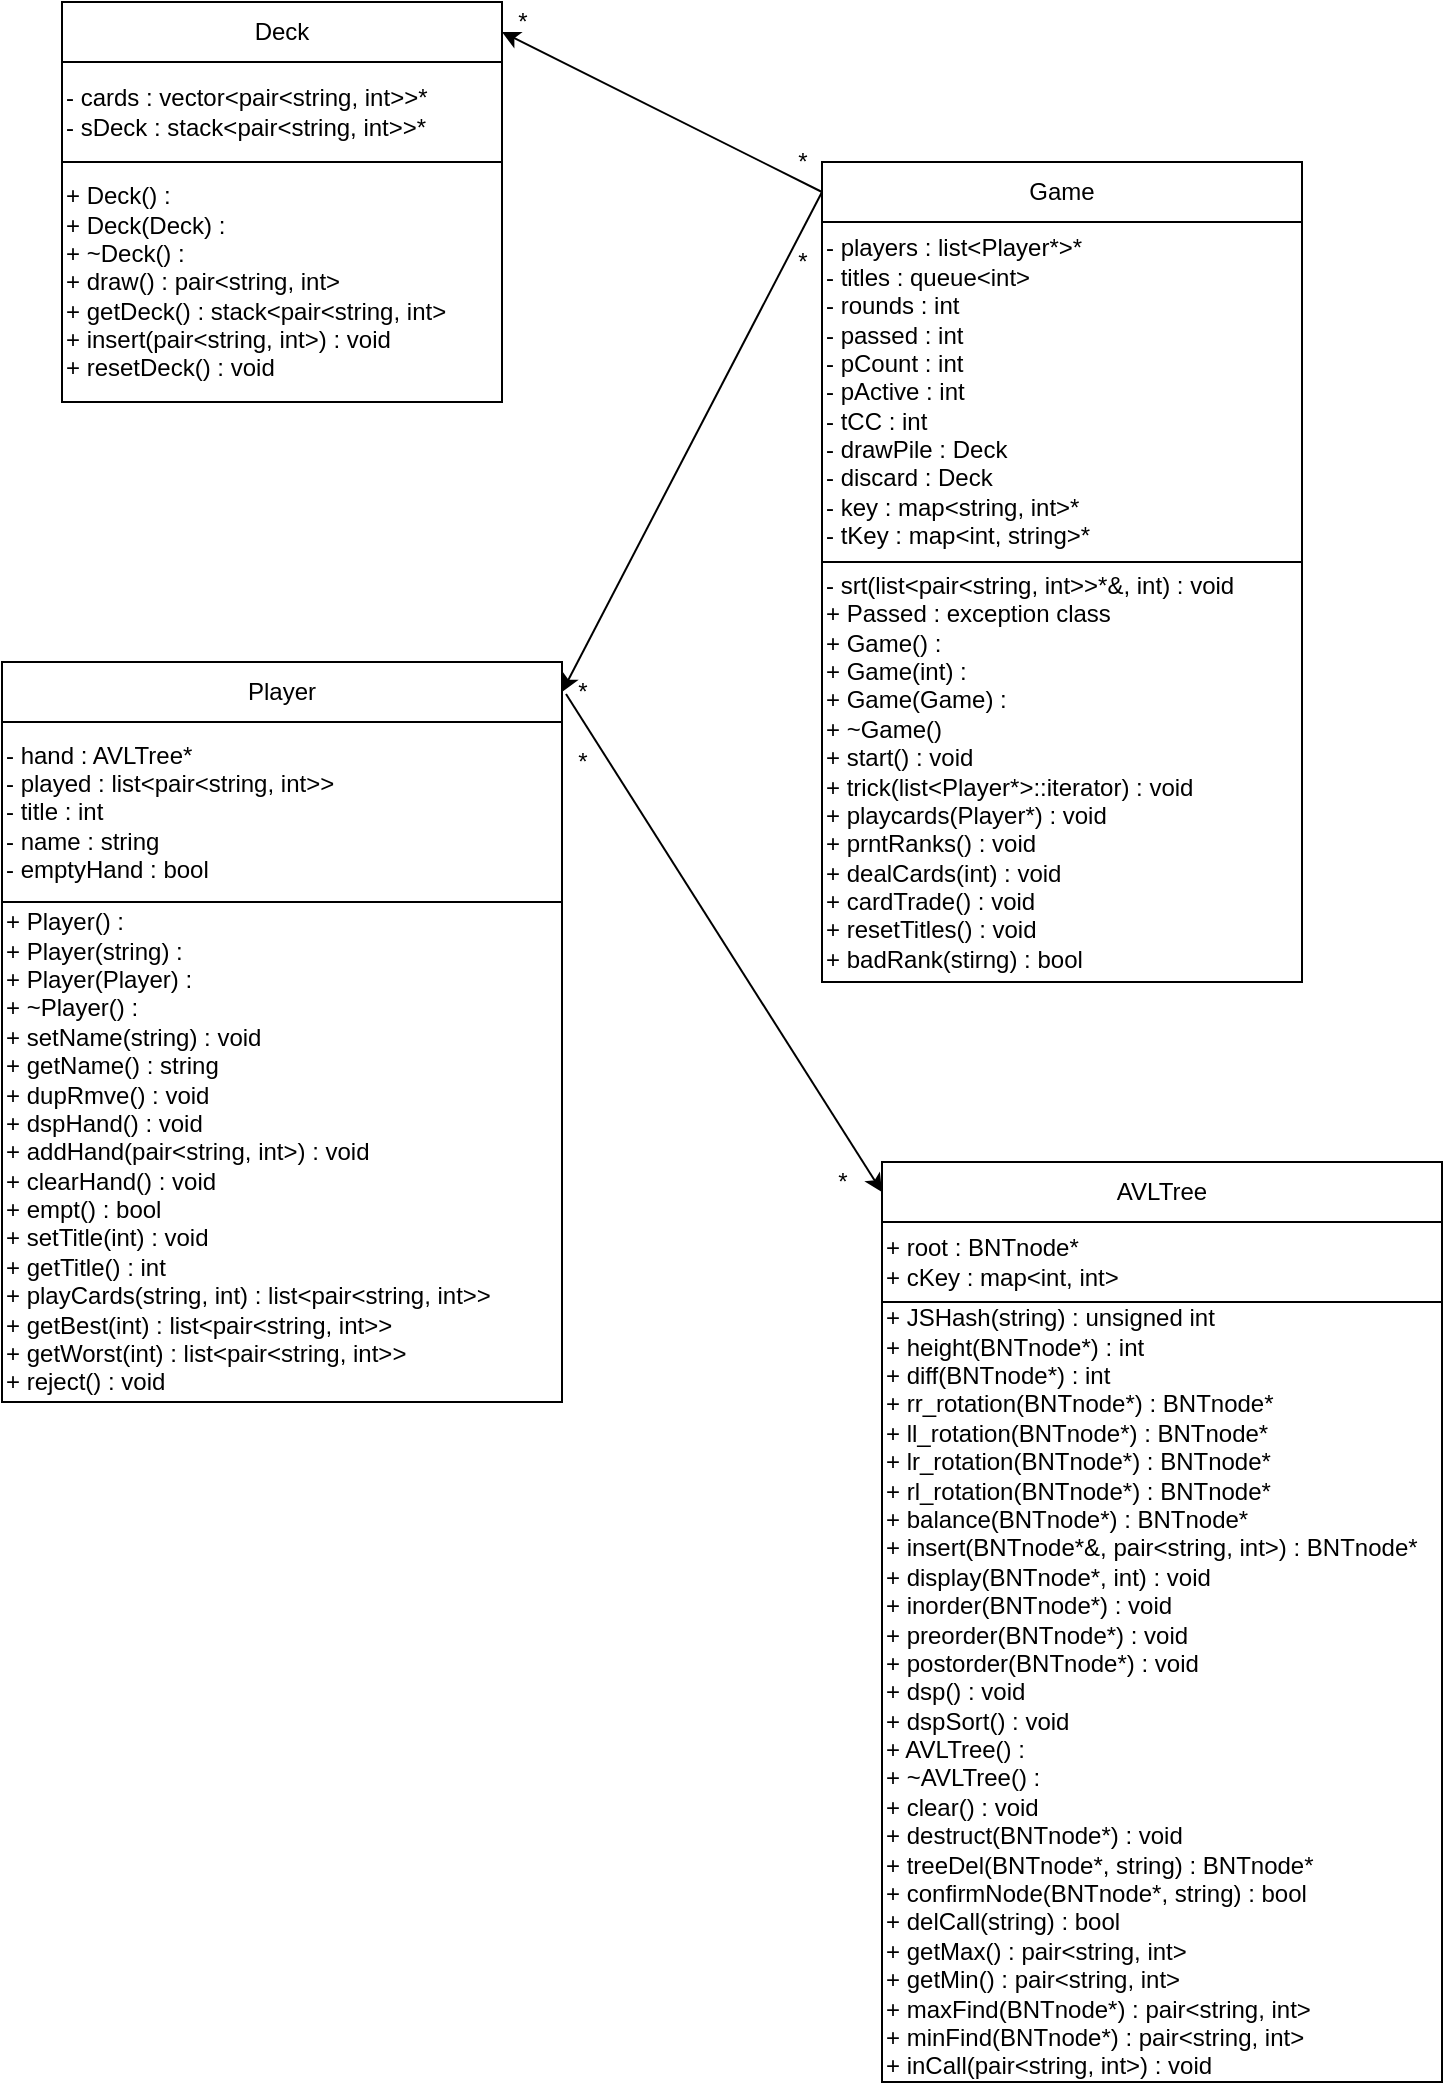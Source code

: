 <mxfile version="14.7.6" type="device"><diagram id="C5RBs43oDa-KdzZeNtuy" name="Page-1"><mxGraphModel dx="2062" dy="705" grid="1" gridSize="10" guides="1" tooltips="1" connect="1" arrows="1" fold="1" page="1" pageScale="1" pageWidth="827" pageHeight="1169" math="0" shadow="0"><root><mxCell id="WIyWlLk6GJQsqaUBKTNV-0"/><mxCell id="WIyWlLk6GJQsqaUBKTNV-1" parent="WIyWlLk6GJQsqaUBKTNV-0"/><mxCell id="kytIcGRTiQnTCXNJXXok-0" value="Deck" style="rounded=0;whiteSpace=wrap;html=1;" parent="WIyWlLk6GJQsqaUBKTNV-1" vertex="1"><mxGeometry x="80" y="40" width="220" height="30" as="geometry"/></mxCell><mxCell id="kytIcGRTiQnTCXNJXXok-1" value="- cards : vector&amp;lt;pair&amp;lt;string, int&amp;gt;&amp;gt;*&lt;br&gt;- sDeck : stack&amp;lt;pair&amp;lt;string, int&amp;gt;&amp;gt;*" style="rounded=0;whiteSpace=wrap;html=1;align=left;" parent="WIyWlLk6GJQsqaUBKTNV-1" vertex="1"><mxGeometry x="80" y="70" width="220" height="50" as="geometry"/></mxCell><mxCell id="kytIcGRTiQnTCXNJXXok-2" value="+ Deck() :&lt;br&gt;+ Deck(Deck) :&lt;br&gt;+ ~Deck() :&lt;br&gt;+ draw() : pair&amp;lt;string, int&amp;gt;&lt;br&gt;+ getDeck() : stack&amp;lt;pair&amp;lt;string, int&amp;gt;&lt;br&gt;+ insert(pair&amp;lt;string, int&amp;gt;) : void&lt;br&gt;+ resetDeck() : void" style="rounded=0;whiteSpace=wrap;html=1;align=left;" parent="WIyWlLk6GJQsqaUBKTNV-1" vertex="1"><mxGeometry x="80" y="120" width="220" height="120" as="geometry"/></mxCell><mxCell id="kytIcGRTiQnTCXNJXXok-3" value="Player" style="rounded=0;whiteSpace=wrap;html=1;" parent="WIyWlLk6GJQsqaUBKTNV-1" vertex="1"><mxGeometry x="50" y="370" width="280" height="30" as="geometry"/></mxCell><mxCell id="kytIcGRTiQnTCXNJXXok-4" value="- hand : AVLTree*&lt;br&gt;- played : list&amp;lt;pair&amp;lt;string, int&amp;gt;&amp;gt;&lt;br&gt;- title : int&lt;br&gt;- name : string&lt;br&gt;- emptyHand : bool" style="rounded=0;whiteSpace=wrap;html=1;align=left;" parent="WIyWlLk6GJQsqaUBKTNV-1" vertex="1"><mxGeometry x="50" y="400" width="280" height="90" as="geometry"/></mxCell><mxCell id="kytIcGRTiQnTCXNJXXok-5" value="+ Player() :&lt;br&gt;+ Player(string) :&lt;br&gt;+ Player(Player) :&lt;br&gt;+ ~Player() :&lt;br&gt;+ setName(string) : void&lt;br&gt;+ getName() : string&lt;br&gt;+ dupRmve() : void&lt;br&gt;+ dspHand() : void&lt;br&gt;+ addHand(pair&amp;lt;string, int&amp;gt;) : void&lt;br&gt;+ clearHand() : void&lt;br&gt;+ empt() : bool&lt;br&gt;+ setTitle(int) : void&lt;br&gt;+ getTitle() : int&lt;br&gt;+ playCards(string, int) : list&amp;lt;pair&amp;lt;string, int&amp;gt;&amp;gt;&lt;br&gt;+ getBest(int) : list&amp;lt;pair&amp;lt;string, int&amp;gt;&amp;gt;&lt;br&gt;+ getWorst(int) : list&amp;lt;pair&amp;lt;string, int&amp;gt;&amp;gt;&lt;br&gt;+ reject() : void" style="rounded=0;whiteSpace=wrap;html=1;align=left;" parent="WIyWlLk6GJQsqaUBKTNV-1" vertex="1"><mxGeometry x="50" y="490" width="280" height="250" as="geometry"/></mxCell><mxCell id="kytIcGRTiQnTCXNJXXok-6" value="Game" style="rounded=0;whiteSpace=wrap;html=1;" parent="WIyWlLk6GJQsqaUBKTNV-1" vertex="1"><mxGeometry x="460" y="120" width="240" height="30" as="geometry"/></mxCell><mxCell id="kytIcGRTiQnTCXNJXXok-7" value="- players : list&amp;lt;Player*&amp;gt;*&lt;br&gt;- titles : queue&amp;lt;int&amp;gt;&lt;br&gt;- rounds : int&lt;br&gt;- passed : int&lt;br&gt;- pCount : int&lt;br&gt;- pActive : int&lt;br&gt;- tCC : int&lt;br&gt;- drawPile : Deck&lt;br&gt;- discard : Deck&lt;br&gt;- key : map&amp;lt;string, int&amp;gt;*&lt;br&gt;- tKey : map&amp;lt;int, string&amp;gt;*" style="rounded=0;whiteSpace=wrap;html=1;align=left;" parent="WIyWlLk6GJQsqaUBKTNV-1" vertex="1"><mxGeometry x="460" y="150" width="240" height="170" as="geometry"/></mxCell><mxCell id="kytIcGRTiQnTCXNJXXok-8" value="- srt(list&amp;lt;pair&amp;lt;string, int&amp;gt;&amp;gt;*&amp;amp;, int) : void&lt;br&gt;+ Passed : exception class&lt;br&gt;+ Game() :&lt;br&gt;+ Game(int) :&lt;br&gt;+ Game(Game) :&lt;br&gt;+ ~Game()&lt;br&gt;+ start() : void&lt;br&gt;+ trick(list&amp;lt;Player*&amp;gt;::iterator) : void&lt;br&gt;+ playcards(Player*) : void&lt;br&gt;+ prntRanks() : void&lt;br&gt;+ dealCards(int) : void&lt;br&gt;+ cardTrade() : void&lt;br&gt;+ resetTitles() : void&lt;br&gt;+ badRank(stirng) : bool" style="rounded=0;whiteSpace=wrap;html=1;align=left;" parent="WIyWlLk6GJQsqaUBKTNV-1" vertex="1"><mxGeometry x="460" y="320" width="240" height="210" as="geometry"/></mxCell><mxCell id="kytIcGRTiQnTCXNJXXok-10" value="" style="endArrow=classic;html=1;entryX=1;entryY=0.5;entryDx=0;entryDy=0;exitX=0;exitY=0.5;exitDx=0;exitDy=0;" parent="WIyWlLk6GJQsqaUBKTNV-1" source="kytIcGRTiQnTCXNJXXok-6" target="kytIcGRTiQnTCXNJXXok-0" edge="1"><mxGeometry width="50" height="50" relative="1" as="geometry"><mxPoint x="380" y="260" as="sourcePoint"/><mxPoint x="430" y="210" as="targetPoint"/></mxGeometry></mxCell><mxCell id="kytIcGRTiQnTCXNJXXok-11" value="" style="endArrow=classic;html=1;entryX=1;entryY=0.5;entryDx=0;entryDy=0;exitX=0;exitY=0.5;exitDx=0;exitDy=0;" parent="WIyWlLk6GJQsqaUBKTNV-1" source="kytIcGRTiQnTCXNJXXok-6" target="kytIcGRTiQnTCXNJXXok-3" edge="1"><mxGeometry width="50" height="50" relative="1" as="geometry"><mxPoint x="380" y="260" as="sourcePoint"/><mxPoint x="430" y="210" as="targetPoint"/></mxGeometry></mxCell><mxCell id="kytIcGRTiQnTCXNJXXok-12" value="*" style="text;html=1;align=center;verticalAlign=middle;resizable=0;points=[];autosize=1;strokeColor=none;" parent="WIyWlLk6GJQsqaUBKTNV-1" vertex="1"><mxGeometry x="440" y="110" width="20" height="20" as="geometry"/></mxCell><mxCell id="kytIcGRTiQnTCXNJXXok-13" value="*" style="text;html=1;align=center;verticalAlign=middle;resizable=0;points=[];autosize=1;strokeColor=none;" parent="WIyWlLk6GJQsqaUBKTNV-1" vertex="1"><mxGeometry x="300" y="40" width="20" height="20" as="geometry"/></mxCell><mxCell id="kytIcGRTiQnTCXNJXXok-14" value="*" style="text;html=1;align=center;verticalAlign=middle;resizable=0;points=[];autosize=1;strokeColor=none;" parent="WIyWlLk6GJQsqaUBKTNV-1" vertex="1"><mxGeometry x="440" y="160" width="20" height="20" as="geometry"/></mxCell><mxCell id="kytIcGRTiQnTCXNJXXok-16" value="*" style="text;html=1;align=center;verticalAlign=middle;resizable=0;points=[];autosize=1;strokeColor=none;" parent="WIyWlLk6GJQsqaUBKTNV-1" vertex="1"><mxGeometry x="330" y="375" width="20" height="20" as="geometry"/></mxCell><mxCell id="KO0ROONl6S-UsNMPoubM-0" value="AVLTree" style="rounded=0;whiteSpace=wrap;html=1;" parent="WIyWlLk6GJQsqaUBKTNV-1" vertex="1"><mxGeometry x="490" y="620" width="280" height="30" as="geometry"/></mxCell><mxCell id="KO0ROONl6S-UsNMPoubM-1" value="&lt;span&gt;+ JSHash(string) : unsigned int&lt;/span&gt;&lt;br&gt;&lt;div&gt;&lt;span&gt;+ height(BNTnode*) : int&lt;/span&gt;&lt;/div&gt;&lt;div&gt;&lt;span&gt;+ diff(BNTnode*) : int&lt;/span&gt;&lt;/div&gt;&lt;div&gt;&lt;span&gt;+ rr_rotation(BNTnode*) : BNTnode*&lt;/span&gt;&lt;/div&gt;&lt;div&gt;&lt;span&gt;+ ll_rotation(BNTnode*) : BNTnode*&lt;/span&gt;&lt;/div&gt;&lt;div&gt;+ lr_rotation(BNTnode*) : BNTnode*&lt;/div&gt;&lt;div&gt;+ rl_rotation(BNTnode*) : BNTnode*&lt;/div&gt;&lt;div&gt;+ balance(BNTnode*) : BNTnode*&lt;/div&gt;&lt;div&gt;+ insert(BNTnode*&amp;amp;, pair&amp;lt;string, int&amp;gt;) : BNTnode*&lt;/div&gt;&lt;div&gt;+ display(BNTnode*, int) : void&lt;/div&gt;&lt;div&gt;+ inorder(BNTnode*) : void&lt;/div&gt;&lt;div&gt;+ preorder(BNTnode*) : void&lt;/div&gt;&lt;div&gt;+ postorder(BNTnode*) : void&lt;/div&gt;&lt;div&gt;+ dsp() : void&lt;/div&gt;&lt;div&gt;+ dspSort() : void&lt;/div&gt;&lt;div&gt;+ AVLTree() :&lt;/div&gt;&lt;div&gt;+ ~AVLTree() :&lt;/div&gt;&lt;div&gt;+ clear() : void&lt;/div&gt;&lt;div&gt;+ destruct(BNTnode*) : void&lt;/div&gt;&lt;div&gt;+ treeDel(BNTnode*, string) : BNTnode*&lt;/div&gt;&lt;div&gt;+ confirmNode(BNTnode*, string) : bool&lt;/div&gt;&lt;div&gt;+ delCall(string) : bool&lt;/div&gt;&lt;div&gt;+ getMax() : pair&amp;lt;string, int&amp;gt;&lt;/div&gt;&lt;div&gt;+ getMin() : pair&amp;lt;string, int&amp;gt;&lt;/div&gt;&lt;div&gt;+ maxFind(BNTnode*) : pair&amp;lt;string, int&amp;gt;&lt;/div&gt;&lt;div&gt;+ minFind(BNTnode*) : pair&amp;lt;string, int&amp;gt;&lt;/div&gt;&lt;div&gt;+ inCall(pair&amp;lt;string, int&amp;gt;) : void&lt;/div&gt;" style="rounded=0;whiteSpace=wrap;html=1;align=left;" parent="WIyWlLk6GJQsqaUBKTNV-1" vertex="1"><mxGeometry x="490" y="690" width="280" height="390" as="geometry"/></mxCell><mxCell id="KO0ROONl6S-UsNMPoubM-2" value="&lt;span&gt;+ root : BNTnode*&lt;br&gt;&lt;/span&gt;+ cKey : map&amp;lt;int, int&amp;gt;" style="rounded=0;whiteSpace=wrap;html=1;align=left;" parent="WIyWlLk6GJQsqaUBKTNV-1" vertex="1"><mxGeometry x="490" y="650" width="280" height="40" as="geometry"/></mxCell><mxCell id="KO0ROONl6S-UsNMPoubM-3" value="" style="endArrow=classic;html=1;exitX=0.1;exitY=0.55;exitDx=0;exitDy=0;exitPerimeter=0;entryX=0;entryY=0.5;entryDx=0;entryDy=0;" parent="WIyWlLk6GJQsqaUBKTNV-1" source="kytIcGRTiQnTCXNJXXok-16" target="KO0ROONl6S-UsNMPoubM-0" edge="1"><mxGeometry width="50" height="50" relative="1" as="geometry"><mxPoint x="390" y="560" as="sourcePoint"/><mxPoint x="440" y="510" as="targetPoint"/></mxGeometry></mxCell><mxCell id="KO0ROONl6S-UsNMPoubM-5" value="*" style="text;html=1;align=center;verticalAlign=middle;resizable=0;points=[];autosize=1;strokeColor=none;" parent="WIyWlLk6GJQsqaUBKTNV-1" vertex="1"><mxGeometry x="330" y="410" width="20" height="20" as="geometry"/></mxCell><mxCell id="KO0ROONl6S-UsNMPoubM-6" value="*" style="text;html=1;align=center;verticalAlign=middle;resizable=0;points=[];autosize=1;strokeColor=none;" parent="WIyWlLk6GJQsqaUBKTNV-1" vertex="1"><mxGeometry x="460" y="620" width="20" height="20" as="geometry"/></mxCell></root></mxGraphModel></diagram></mxfile>